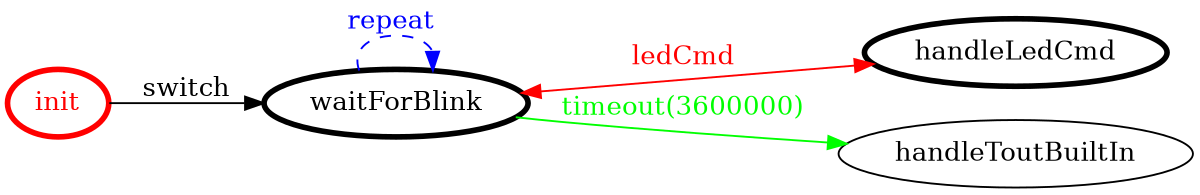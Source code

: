 /*
*
* A GraphViz DOT FSM description 
* Please use a GraphViz visualizer (like http://www.webgraphviz.com)
*  
*/

digraph finite_state_machine {
	rankdir=LR
	size="8,5"
	
	init [ color = red ][ fontcolor = red ][ penwidth = 3 ]
	waitForBlink [ color = black ][ fontcolor = black ][ penwidth = 3 ]
	handleLedCmd [ color = black ][ fontcolor = black ][ penwidth = 3 ]
	
	waitForBlink -> handleToutBuiltIn [ label = "timeout(3600000)" ][ color = green ][ fontcolor = green ]
	init -> waitForBlink [ label = "switch" ][ color = black ][ fontcolor = black ]
	waitForBlink -> handleLedCmd [ label = "ledCmd" ][ color = red ][ fontcolor = red ][ dir = both ]
	waitForBlink -> waitForBlink [ label = "repeat "][ style = dashed ][ color = blue ][ fontcolor = blue ]
}
